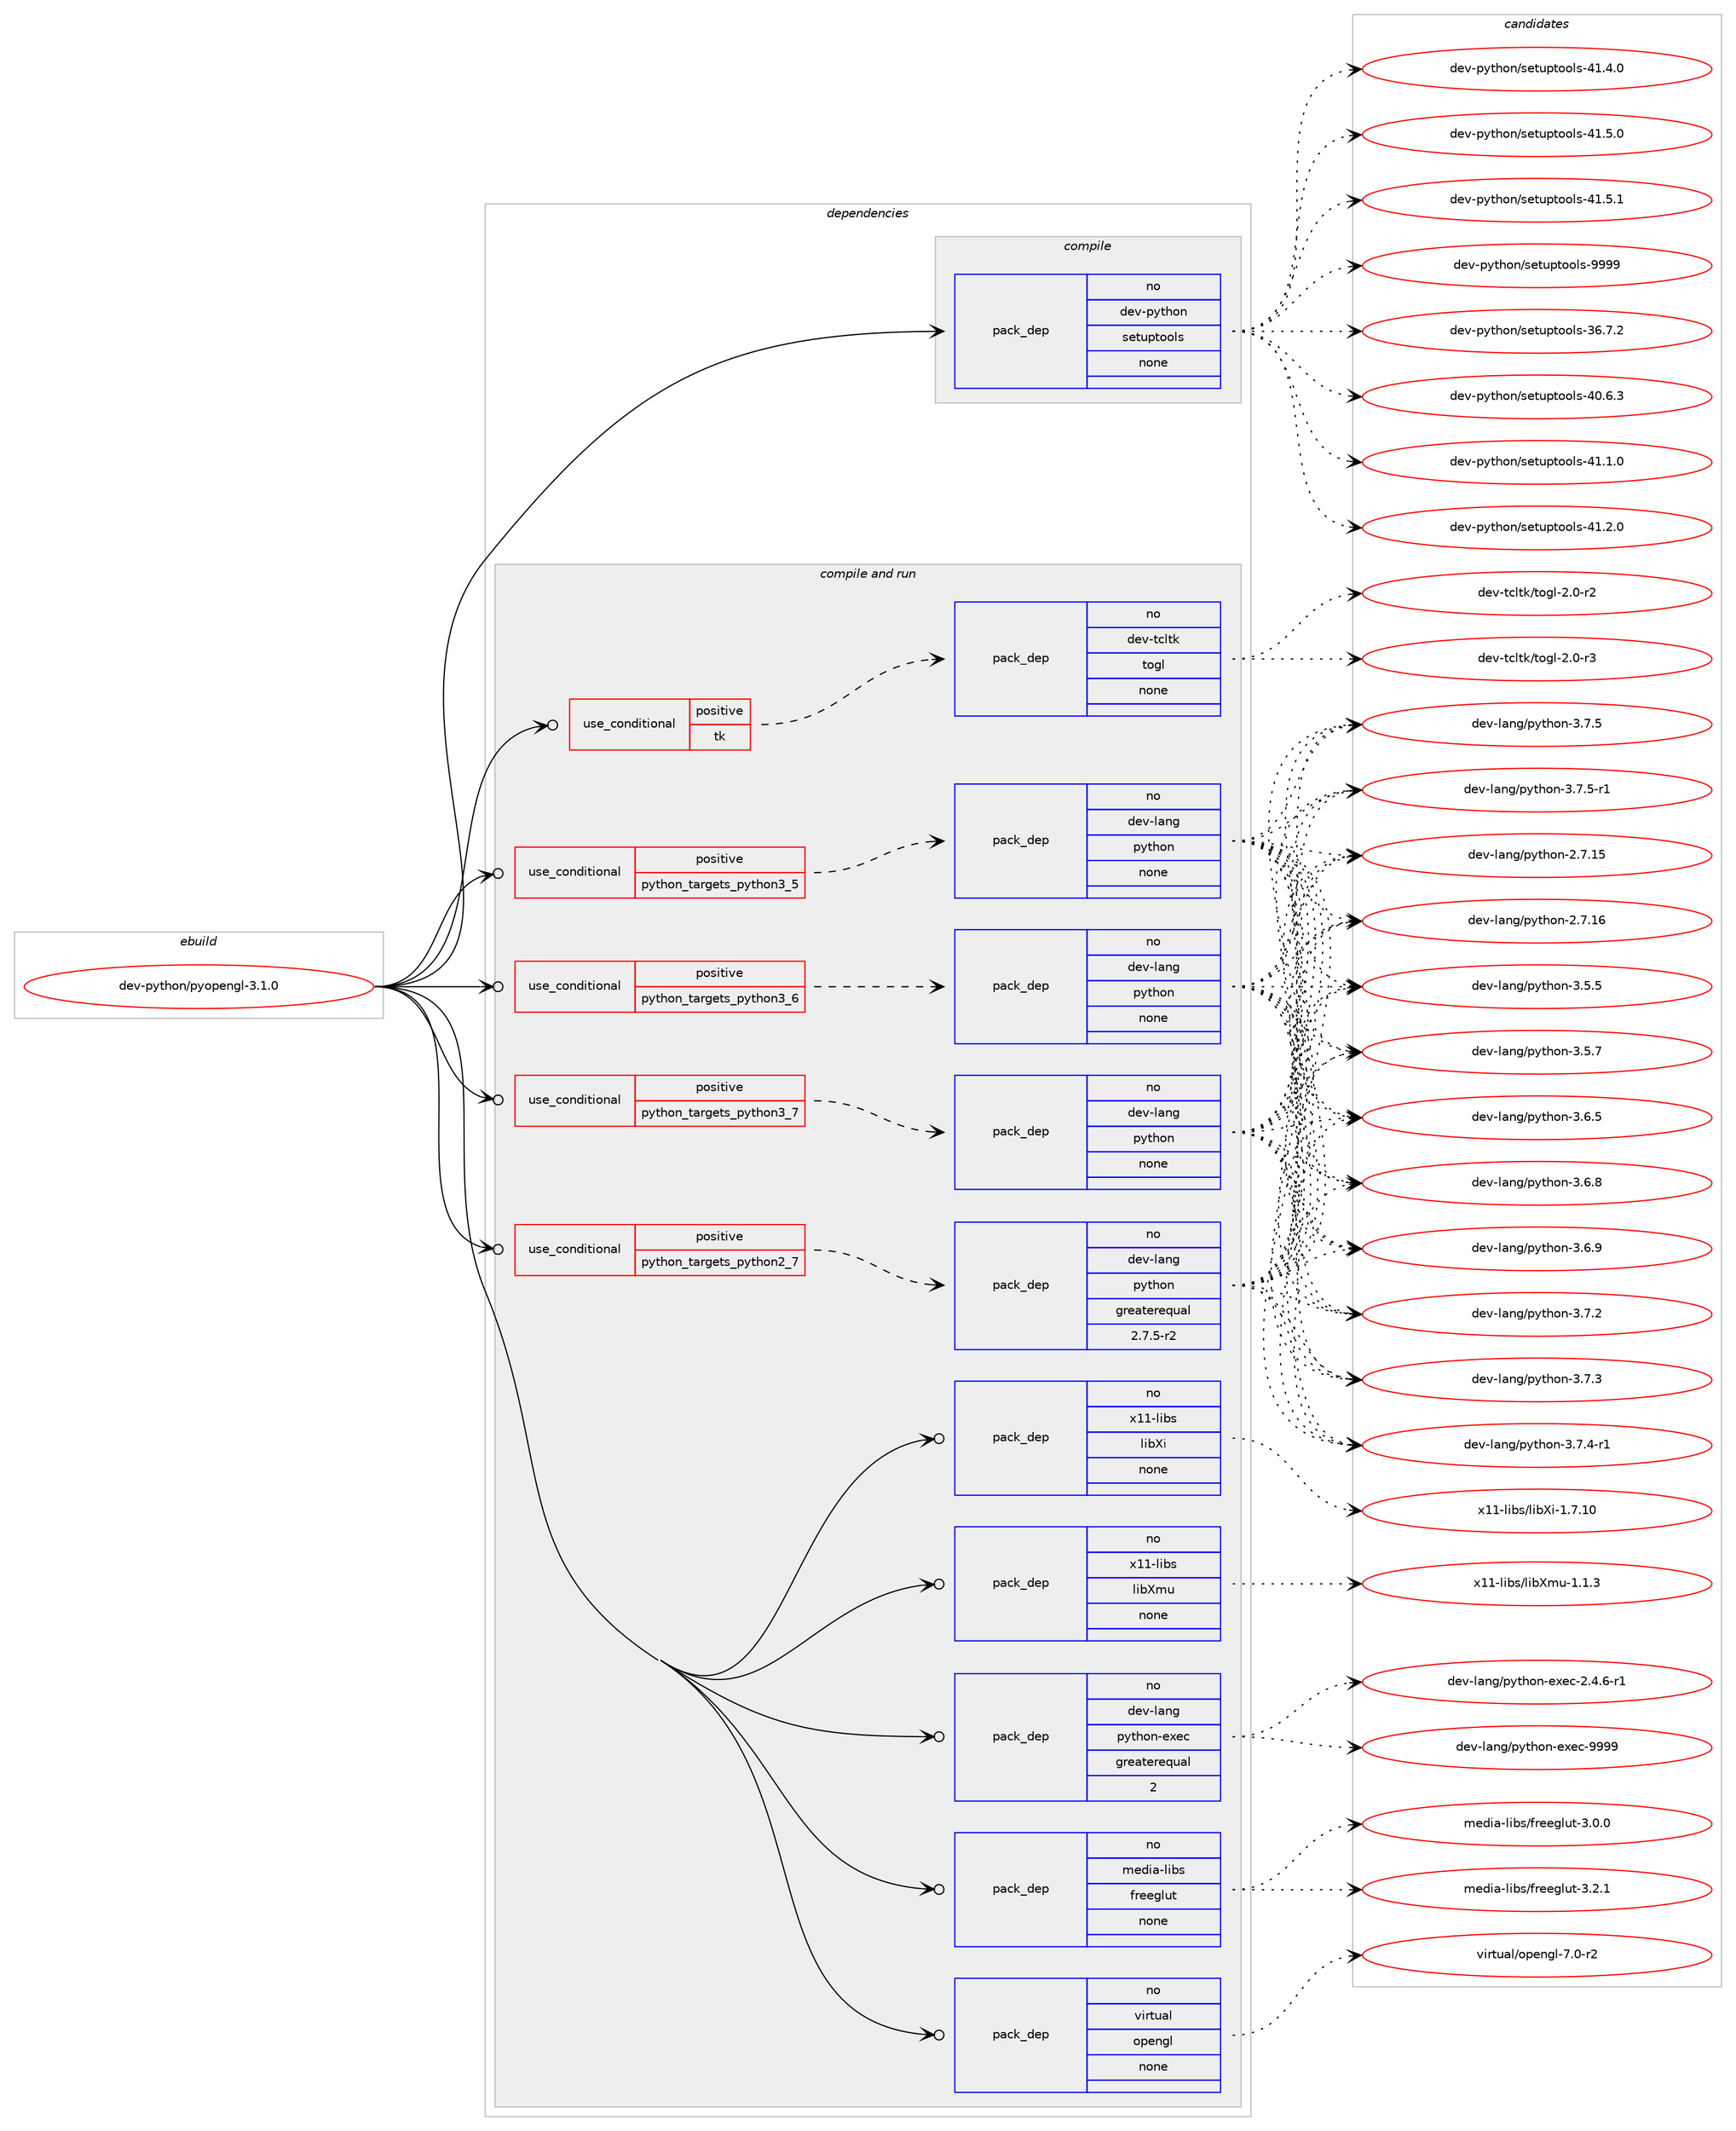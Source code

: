 digraph prolog {

# *************
# Graph options
# *************

newrank=true;
concentrate=true;
compound=true;
graph [rankdir=LR,fontname=Helvetica,fontsize=10,ranksep=1.5];#, ranksep=2.5, nodesep=0.2];
edge  [arrowhead=vee];
node  [fontname=Helvetica,fontsize=10];

# **********
# The ebuild
# **********

subgraph cluster_leftcol {
color=gray;
rank=same;
label=<<i>ebuild</i>>;
id [label="dev-python/pyopengl-3.1.0", color=red, width=4, href="../dev-python/pyopengl-3.1.0.svg"];
}

# ****************
# The dependencies
# ****************

subgraph cluster_midcol {
color=gray;
label=<<i>dependencies</i>>;
subgraph cluster_compile {
fillcolor="#eeeeee";
style=filled;
label=<<i>compile</i>>;
subgraph pack469144 {
dependency627378 [label=<<TABLE BORDER="0" CELLBORDER="1" CELLSPACING="0" CELLPADDING="4" WIDTH="220"><TR><TD ROWSPAN="6" CELLPADDING="30">pack_dep</TD></TR><TR><TD WIDTH="110">no</TD></TR><TR><TD>dev-python</TD></TR><TR><TD>setuptools</TD></TR><TR><TD>none</TD></TR><TR><TD></TD></TR></TABLE>>, shape=none, color=blue];
}
id:e -> dependency627378:w [weight=20,style="solid",arrowhead="vee"];
}
subgraph cluster_compileandrun {
fillcolor="#eeeeee";
style=filled;
label=<<i>compile and run</i>>;
subgraph cond146385 {
dependency627379 [label=<<TABLE BORDER="0" CELLBORDER="1" CELLSPACING="0" CELLPADDING="4"><TR><TD ROWSPAN="3" CELLPADDING="10">use_conditional</TD></TR><TR><TD>positive</TD></TR><TR><TD>python_targets_python2_7</TD></TR></TABLE>>, shape=none, color=red];
subgraph pack469145 {
dependency627380 [label=<<TABLE BORDER="0" CELLBORDER="1" CELLSPACING="0" CELLPADDING="4" WIDTH="220"><TR><TD ROWSPAN="6" CELLPADDING="30">pack_dep</TD></TR><TR><TD WIDTH="110">no</TD></TR><TR><TD>dev-lang</TD></TR><TR><TD>python</TD></TR><TR><TD>greaterequal</TD></TR><TR><TD>2.7.5-r2</TD></TR></TABLE>>, shape=none, color=blue];
}
dependency627379:e -> dependency627380:w [weight=20,style="dashed",arrowhead="vee"];
}
id:e -> dependency627379:w [weight=20,style="solid",arrowhead="odotvee"];
subgraph cond146386 {
dependency627381 [label=<<TABLE BORDER="0" CELLBORDER="1" CELLSPACING="0" CELLPADDING="4"><TR><TD ROWSPAN="3" CELLPADDING="10">use_conditional</TD></TR><TR><TD>positive</TD></TR><TR><TD>python_targets_python3_5</TD></TR></TABLE>>, shape=none, color=red];
subgraph pack469146 {
dependency627382 [label=<<TABLE BORDER="0" CELLBORDER="1" CELLSPACING="0" CELLPADDING="4" WIDTH="220"><TR><TD ROWSPAN="6" CELLPADDING="30">pack_dep</TD></TR><TR><TD WIDTH="110">no</TD></TR><TR><TD>dev-lang</TD></TR><TR><TD>python</TD></TR><TR><TD>none</TD></TR><TR><TD></TD></TR></TABLE>>, shape=none, color=blue];
}
dependency627381:e -> dependency627382:w [weight=20,style="dashed",arrowhead="vee"];
}
id:e -> dependency627381:w [weight=20,style="solid",arrowhead="odotvee"];
subgraph cond146387 {
dependency627383 [label=<<TABLE BORDER="0" CELLBORDER="1" CELLSPACING="0" CELLPADDING="4"><TR><TD ROWSPAN="3" CELLPADDING="10">use_conditional</TD></TR><TR><TD>positive</TD></TR><TR><TD>python_targets_python3_6</TD></TR></TABLE>>, shape=none, color=red];
subgraph pack469147 {
dependency627384 [label=<<TABLE BORDER="0" CELLBORDER="1" CELLSPACING="0" CELLPADDING="4" WIDTH="220"><TR><TD ROWSPAN="6" CELLPADDING="30">pack_dep</TD></TR><TR><TD WIDTH="110">no</TD></TR><TR><TD>dev-lang</TD></TR><TR><TD>python</TD></TR><TR><TD>none</TD></TR><TR><TD></TD></TR></TABLE>>, shape=none, color=blue];
}
dependency627383:e -> dependency627384:w [weight=20,style="dashed",arrowhead="vee"];
}
id:e -> dependency627383:w [weight=20,style="solid",arrowhead="odotvee"];
subgraph cond146388 {
dependency627385 [label=<<TABLE BORDER="0" CELLBORDER="1" CELLSPACING="0" CELLPADDING="4"><TR><TD ROWSPAN="3" CELLPADDING="10">use_conditional</TD></TR><TR><TD>positive</TD></TR><TR><TD>python_targets_python3_7</TD></TR></TABLE>>, shape=none, color=red];
subgraph pack469148 {
dependency627386 [label=<<TABLE BORDER="0" CELLBORDER="1" CELLSPACING="0" CELLPADDING="4" WIDTH="220"><TR><TD ROWSPAN="6" CELLPADDING="30">pack_dep</TD></TR><TR><TD WIDTH="110">no</TD></TR><TR><TD>dev-lang</TD></TR><TR><TD>python</TD></TR><TR><TD>none</TD></TR><TR><TD></TD></TR></TABLE>>, shape=none, color=blue];
}
dependency627385:e -> dependency627386:w [weight=20,style="dashed",arrowhead="vee"];
}
id:e -> dependency627385:w [weight=20,style="solid",arrowhead="odotvee"];
subgraph cond146389 {
dependency627387 [label=<<TABLE BORDER="0" CELLBORDER="1" CELLSPACING="0" CELLPADDING="4"><TR><TD ROWSPAN="3" CELLPADDING="10">use_conditional</TD></TR><TR><TD>positive</TD></TR><TR><TD>tk</TD></TR></TABLE>>, shape=none, color=red];
subgraph pack469149 {
dependency627388 [label=<<TABLE BORDER="0" CELLBORDER="1" CELLSPACING="0" CELLPADDING="4" WIDTH="220"><TR><TD ROWSPAN="6" CELLPADDING="30">pack_dep</TD></TR><TR><TD WIDTH="110">no</TD></TR><TR><TD>dev-tcltk</TD></TR><TR><TD>togl</TD></TR><TR><TD>none</TD></TR><TR><TD></TD></TR></TABLE>>, shape=none, color=blue];
}
dependency627387:e -> dependency627388:w [weight=20,style="dashed",arrowhead="vee"];
}
id:e -> dependency627387:w [weight=20,style="solid",arrowhead="odotvee"];
subgraph pack469150 {
dependency627389 [label=<<TABLE BORDER="0" CELLBORDER="1" CELLSPACING="0" CELLPADDING="4" WIDTH="220"><TR><TD ROWSPAN="6" CELLPADDING="30">pack_dep</TD></TR><TR><TD WIDTH="110">no</TD></TR><TR><TD>dev-lang</TD></TR><TR><TD>python-exec</TD></TR><TR><TD>greaterequal</TD></TR><TR><TD>2</TD></TR></TABLE>>, shape=none, color=blue];
}
id:e -> dependency627389:w [weight=20,style="solid",arrowhead="odotvee"];
subgraph pack469151 {
dependency627390 [label=<<TABLE BORDER="0" CELLBORDER="1" CELLSPACING="0" CELLPADDING="4" WIDTH="220"><TR><TD ROWSPAN="6" CELLPADDING="30">pack_dep</TD></TR><TR><TD WIDTH="110">no</TD></TR><TR><TD>media-libs</TD></TR><TR><TD>freeglut</TD></TR><TR><TD>none</TD></TR><TR><TD></TD></TR></TABLE>>, shape=none, color=blue];
}
id:e -> dependency627390:w [weight=20,style="solid",arrowhead="odotvee"];
subgraph pack469152 {
dependency627391 [label=<<TABLE BORDER="0" CELLBORDER="1" CELLSPACING="0" CELLPADDING="4" WIDTH="220"><TR><TD ROWSPAN="6" CELLPADDING="30">pack_dep</TD></TR><TR><TD WIDTH="110">no</TD></TR><TR><TD>virtual</TD></TR><TR><TD>opengl</TD></TR><TR><TD>none</TD></TR><TR><TD></TD></TR></TABLE>>, shape=none, color=blue];
}
id:e -> dependency627391:w [weight=20,style="solid",arrowhead="odotvee"];
subgraph pack469153 {
dependency627392 [label=<<TABLE BORDER="0" CELLBORDER="1" CELLSPACING="0" CELLPADDING="4" WIDTH="220"><TR><TD ROWSPAN="6" CELLPADDING="30">pack_dep</TD></TR><TR><TD WIDTH="110">no</TD></TR><TR><TD>x11-libs</TD></TR><TR><TD>libXi</TD></TR><TR><TD>none</TD></TR><TR><TD></TD></TR></TABLE>>, shape=none, color=blue];
}
id:e -> dependency627392:w [weight=20,style="solid",arrowhead="odotvee"];
subgraph pack469154 {
dependency627393 [label=<<TABLE BORDER="0" CELLBORDER="1" CELLSPACING="0" CELLPADDING="4" WIDTH="220"><TR><TD ROWSPAN="6" CELLPADDING="30">pack_dep</TD></TR><TR><TD WIDTH="110">no</TD></TR><TR><TD>x11-libs</TD></TR><TR><TD>libXmu</TD></TR><TR><TD>none</TD></TR><TR><TD></TD></TR></TABLE>>, shape=none, color=blue];
}
id:e -> dependency627393:w [weight=20,style="solid",arrowhead="odotvee"];
}
subgraph cluster_run {
fillcolor="#eeeeee";
style=filled;
label=<<i>run</i>>;
}
}

# **************
# The candidates
# **************

subgraph cluster_choices {
rank=same;
color=gray;
label=<<i>candidates</i>>;

subgraph choice469144 {
color=black;
nodesep=1;
choice100101118451121211161041111104711510111611711211611111110811545515446554650 [label="dev-python/setuptools-36.7.2", color=red, width=4,href="../dev-python/setuptools-36.7.2.svg"];
choice100101118451121211161041111104711510111611711211611111110811545524846544651 [label="dev-python/setuptools-40.6.3", color=red, width=4,href="../dev-python/setuptools-40.6.3.svg"];
choice100101118451121211161041111104711510111611711211611111110811545524946494648 [label="dev-python/setuptools-41.1.0", color=red, width=4,href="../dev-python/setuptools-41.1.0.svg"];
choice100101118451121211161041111104711510111611711211611111110811545524946504648 [label="dev-python/setuptools-41.2.0", color=red, width=4,href="../dev-python/setuptools-41.2.0.svg"];
choice100101118451121211161041111104711510111611711211611111110811545524946524648 [label="dev-python/setuptools-41.4.0", color=red, width=4,href="../dev-python/setuptools-41.4.0.svg"];
choice100101118451121211161041111104711510111611711211611111110811545524946534648 [label="dev-python/setuptools-41.5.0", color=red, width=4,href="../dev-python/setuptools-41.5.0.svg"];
choice100101118451121211161041111104711510111611711211611111110811545524946534649 [label="dev-python/setuptools-41.5.1", color=red, width=4,href="../dev-python/setuptools-41.5.1.svg"];
choice10010111845112121116104111110471151011161171121161111111081154557575757 [label="dev-python/setuptools-9999", color=red, width=4,href="../dev-python/setuptools-9999.svg"];
dependency627378:e -> choice100101118451121211161041111104711510111611711211611111110811545515446554650:w [style=dotted,weight="100"];
dependency627378:e -> choice100101118451121211161041111104711510111611711211611111110811545524846544651:w [style=dotted,weight="100"];
dependency627378:e -> choice100101118451121211161041111104711510111611711211611111110811545524946494648:w [style=dotted,weight="100"];
dependency627378:e -> choice100101118451121211161041111104711510111611711211611111110811545524946504648:w [style=dotted,weight="100"];
dependency627378:e -> choice100101118451121211161041111104711510111611711211611111110811545524946524648:w [style=dotted,weight="100"];
dependency627378:e -> choice100101118451121211161041111104711510111611711211611111110811545524946534648:w [style=dotted,weight="100"];
dependency627378:e -> choice100101118451121211161041111104711510111611711211611111110811545524946534649:w [style=dotted,weight="100"];
dependency627378:e -> choice10010111845112121116104111110471151011161171121161111111081154557575757:w [style=dotted,weight="100"];
}
subgraph choice469145 {
color=black;
nodesep=1;
choice10010111845108971101034711212111610411111045504655464953 [label="dev-lang/python-2.7.15", color=red, width=4,href="../dev-lang/python-2.7.15.svg"];
choice10010111845108971101034711212111610411111045504655464954 [label="dev-lang/python-2.7.16", color=red, width=4,href="../dev-lang/python-2.7.16.svg"];
choice100101118451089711010347112121116104111110455146534653 [label="dev-lang/python-3.5.5", color=red, width=4,href="../dev-lang/python-3.5.5.svg"];
choice100101118451089711010347112121116104111110455146534655 [label="dev-lang/python-3.5.7", color=red, width=4,href="../dev-lang/python-3.5.7.svg"];
choice100101118451089711010347112121116104111110455146544653 [label="dev-lang/python-3.6.5", color=red, width=4,href="../dev-lang/python-3.6.5.svg"];
choice100101118451089711010347112121116104111110455146544656 [label="dev-lang/python-3.6.8", color=red, width=4,href="../dev-lang/python-3.6.8.svg"];
choice100101118451089711010347112121116104111110455146544657 [label="dev-lang/python-3.6.9", color=red, width=4,href="../dev-lang/python-3.6.9.svg"];
choice100101118451089711010347112121116104111110455146554650 [label="dev-lang/python-3.7.2", color=red, width=4,href="../dev-lang/python-3.7.2.svg"];
choice100101118451089711010347112121116104111110455146554651 [label="dev-lang/python-3.7.3", color=red, width=4,href="../dev-lang/python-3.7.3.svg"];
choice1001011184510897110103471121211161041111104551465546524511449 [label="dev-lang/python-3.7.4-r1", color=red, width=4,href="../dev-lang/python-3.7.4-r1.svg"];
choice100101118451089711010347112121116104111110455146554653 [label="dev-lang/python-3.7.5", color=red, width=4,href="../dev-lang/python-3.7.5.svg"];
choice1001011184510897110103471121211161041111104551465546534511449 [label="dev-lang/python-3.7.5-r1", color=red, width=4,href="../dev-lang/python-3.7.5-r1.svg"];
dependency627380:e -> choice10010111845108971101034711212111610411111045504655464953:w [style=dotted,weight="100"];
dependency627380:e -> choice10010111845108971101034711212111610411111045504655464954:w [style=dotted,weight="100"];
dependency627380:e -> choice100101118451089711010347112121116104111110455146534653:w [style=dotted,weight="100"];
dependency627380:e -> choice100101118451089711010347112121116104111110455146534655:w [style=dotted,weight="100"];
dependency627380:e -> choice100101118451089711010347112121116104111110455146544653:w [style=dotted,weight="100"];
dependency627380:e -> choice100101118451089711010347112121116104111110455146544656:w [style=dotted,weight="100"];
dependency627380:e -> choice100101118451089711010347112121116104111110455146544657:w [style=dotted,weight="100"];
dependency627380:e -> choice100101118451089711010347112121116104111110455146554650:w [style=dotted,weight="100"];
dependency627380:e -> choice100101118451089711010347112121116104111110455146554651:w [style=dotted,weight="100"];
dependency627380:e -> choice1001011184510897110103471121211161041111104551465546524511449:w [style=dotted,weight="100"];
dependency627380:e -> choice100101118451089711010347112121116104111110455146554653:w [style=dotted,weight="100"];
dependency627380:e -> choice1001011184510897110103471121211161041111104551465546534511449:w [style=dotted,weight="100"];
}
subgraph choice469146 {
color=black;
nodesep=1;
choice10010111845108971101034711212111610411111045504655464953 [label="dev-lang/python-2.7.15", color=red, width=4,href="../dev-lang/python-2.7.15.svg"];
choice10010111845108971101034711212111610411111045504655464954 [label="dev-lang/python-2.7.16", color=red, width=4,href="../dev-lang/python-2.7.16.svg"];
choice100101118451089711010347112121116104111110455146534653 [label="dev-lang/python-3.5.5", color=red, width=4,href="../dev-lang/python-3.5.5.svg"];
choice100101118451089711010347112121116104111110455146534655 [label="dev-lang/python-3.5.7", color=red, width=4,href="../dev-lang/python-3.5.7.svg"];
choice100101118451089711010347112121116104111110455146544653 [label="dev-lang/python-3.6.5", color=red, width=4,href="../dev-lang/python-3.6.5.svg"];
choice100101118451089711010347112121116104111110455146544656 [label="dev-lang/python-3.6.8", color=red, width=4,href="../dev-lang/python-3.6.8.svg"];
choice100101118451089711010347112121116104111110455146544657 [label="dev-lang/python-3.6.9", color=red, width=4,href="../dev-lang/python-3.6.9.svg"];
choice100101118451089711010347112121116104111110455146554650 [label="dev-lang/python-3.7.2", color=red, width=4,href="../dev-lang/python-3.7.2.svg"];
choice100101118451089711010347112121116104111110455146554651 [label="dev-lang/python-3.7.3", color=red, width=4,href="../dev-lang/python-3.7.3.svg"];
choice1001011184510897110103471121211161041111104551465546524511449 [label="dev-lang/python-3.7.4-r1", color=red, width=4,href="../dev-lang/python-3.7.4-r1.svg"];
choice100101118451089711010347112121116104111110455146554653 [label="dev-lang/python-3.7.5", color=red, width=4,href="../dev-lang/python-3.7.5.svg"];
choice1001011184510897110103471121211161041111104551465546534511449 [label="dev-lang/python-3.7.5-r1", color=red, width=4,href="../dev-lang/python-3.7.5-r1.svg"];
dependency627382:e -> choice10010111845108971101034711212111610411111045504655464953:w [style=dotted,weight="100"];
dependency627382:e -> choice10010111845108971101034711212111610411111045504655464954:w [style=dotted,weight="100"];
dependency627382:e -> choice100101118451089711010347112121116104111110455146534653:w [style=dotted,weight="100"];
dependency627382:e -> choice100101118451089711010347112121116104111110455146534655:w [style=dotted,weight="100"];
dependency627382:e -> choice100101118451089711010347112121116104111110455146544653:w [style=dotted,weight="100"];
dependency627382:e -> choice100101118451089711010347112121116104111110455146544656:w [style=dotted,weight="100"];
dependency627382:e -> choice100101118451089711010347112121116104111110455146544657:w [style=dotted,weight="100"];
dependency627382:e -> choice100101118451089711010347112121116104111110455146554650:w [style=dotted,weight="100"];
dependency627382:e -> choice100101118451089711010347112121116104111110455146554651:w [style=dotted,weight="100"];
dependency627382:e -> choice1001011184510897110103471121211161041111104551465546524511449:w [style=dotted,weight="100"];
dependency627382:e -> choice100101118451089711010347112121116104111110455146554653:w [style=dotted,weight="100"];
dependency627382:e -> choice1001011184510897110103471121211161041111104551465546534511449:w [style=dotted,weight="100"];
}
subgraph choice469147 {
color=black;
nodesep=1;
choice10010111845108971101034711212111610411111045504655464953 [label="dev-lang/python-2.7.15", color=red, width=4,href="../dev-lang/python-2.7.15.svg"];
choice10010111845108971101034711212111610411111045504655464954 [label="dev-lang/python-2.7.16", color=red, width=4,href="../dev-lang/python-2.7.16.svg"];
choice100101118451089711010347112121116104111110455146534653 [label="dev-lang/python-3.5.5", color=red, width=4,href="../dev-lang/python-3.5.5.svg"];
choice100101118451089711010347112121116104111110455146534655 [label="dev-lang/python-3.5.7", color=red, width=4,href="../dev-lang/python-3.5.7.svg"];
choice100101118451089711010347112121116104111110455146544653 [label="dev-lang/python-3.6.5", color=red, width=4,href="../dev-lang/python-3.6.5.svg"];
choice100101118451089711010347112121116104111110455146544656 [label="dev-lang/python-3.6.8", color=red, width=4,href="../dev-lang/python-3.6.8.svg"];
choice100101118451089711010347112121116104111110455146544657 [label="dev-lang/python-3.6.9", color=red, width=4,href="../dev-lang/python-3.6.9.svg"];
choice100101118451089711010347112121116104111110455146554650 [label="dev-lang/python-3.7.2", color=red, width=4,href="../dev-lang/python-3.7.2.svg"];
choice100101118451089711010347112121116104111110455146554651 [label="dev-lang/python-3.7.3", color=red, width=4,href="../dev-lang/python-3.7.3.svg"];
choice1001011184510897110103471121211161041111104551465546524511449 [label="dev-lang/python-3.7.4-r1", color=red, width=4,href="../dev-lang/python-3.7.4-r1.svg"];
choice100101118451089711010347112121116104111110455146554653 [label="dev-lang/python-3.7.5", color=red, width=4,href="../dev-lang/python-3.7.5.svg"];
choice1001011184510897110103471121211161041111104551465546534511449 [label="dev-lang/python-3.7.5-r1", color=red, width=4,href="../dev-lang/python-3.7.5-r1.svg"];
dependency627384:e -> choice10010111845108971101034711212111610411111045504655464953:w [style=dotted,weight="100"];
dependency627384:e -> choice10010111845108971101034711212111610411111045504655464954:w [style=dotted,weight="100"];
dependency627384:e -> choice100101118451089711010347112121116104111110455146534653:w [style=dotted,weight="100"];
dependency627384:e -> choice100101118451089711010347112121116104111110455146534655:w [style=dotted,weight="100"];
dependency627384:e -> choice100101118451089711010347112121116104111110455146544653:w [style=dotted,weight="100"];
dependency627384:e -> choice100101118451089711010347112121116104111110455146544656:w [style=dotted,weight="100"];
dependency627384:e -> choice100101118451089711010347112121116104111110455146544657:w [style=dotted,weight="100"];
dependency627384:e -> choice100101118451089711010347112121116104111110455146554650:w [style=dotted,weight="100"];
dependency627384:e -> choice100101118451089711010347112121116104111110455146554651:w [style=dotted,weight="100"];
dependency627384:e -> choice1001011184510897110103471121211161041111104551465546524511449:w [style=dotted,weight="100"];
dependency627384:e -> choice100101118451089711010347112121116104111110455146554653:w [style=dotted,weight="100"];
dependency627384:e -> choice1001011184510897110103471121211161041111104551465546534511449:w [style=dotted,weight="100"];
}
subgraph choice469148 {
color=black;
nodesep=1;
choice10010111845108971101034711212111610411111045504655464953 [label="dev-lang/python-2.7.15", color=red, width=4,href="../dev-lang/python-2.7.15.svg"];
choice10010111845108971101034711212111610411111045504655464954 [label="dev-lang/python-2.7.16", color=red, width=4,href="../dev-lang/python-2.7.16.svg"];
choice100101118451089711010347112121116104111110455146534653 [label="dev-lang/python-3.5.5", color=red, width=4,href="../dev-lang/python-3.5.5.svg"];
choice100101118451089711010347112121116104111110455146534655 [label="dev-lang/python-3.5.7", color=red, width=4,href="../dev-lang/python-3.5.7.svg"];
choice100101118451089711010347112121116104111110455146544653 [label="dev-lang/python-3.6.5", color=red, width=4,href="../dev-lang/python-3.6.5.svg"];
choice100101118451089711010347112121116104111110455146544656 [label="dev-lang/python-3.6.8", color=red, width=4,href="../dev-lang/python-3.6.8.svg"];
choice100101118451089711010347112121116104111110455146544657 [label="dev-lang/python-3.6.9", color=red, width=4,href="../dev-lang/python-3.6.9.svg"];
choice100101118451089711010347112121116104111110455146554650 [label="dev-lang/python-3.7.2", color=red, width=4,href="../dev-lang/python-3.7.2.svg"];
choice100101118451089711010347112121116104111110455146554651 [label="dev-lang/python-3.7.3", color=red, width=4,href="../dev-lang/python-3.7.3.svg"];
choice1001011184510897110103471121211161041111104551465546524511449 [label="dev-lang/python-3.7.4-r1", color=red, width=4,href="../dev-lang/python-3.7.4-r1.svg"];
choice100101118451089711010347112121116104111110455146554653 [label="dev-lang/python-3.7.5", color=red, width=4,href="../dev-lang/python-3.7.5.svg"];
choice1001011184510897110103471121211161041111104551465546534511449 [label="dev-lang/python-3.7.5-r1", color=red, width=4,href="../dev-lang/python-3.7.5-r1.svg"];
dependency627386:e -> choice10010111845108971101034711212111610411111045504655464953:w [style=dotted,weight="100"];
dependency627386:e -> choice10010111845108971101034711212111610411111045504655464954:w [style=dotted,weight="100"];
dependency627386:e -> choice100101118451089711010347112121116104111110455146534653:w [style=dotted,weight="100"];
dependency627386:e -> choice100101118451089711010347112121116104111110455146534655:w [style=dotted,weight="100"];
dependency627386:e -> choice100101118451089711010347112121116104111110455146544653:w [style=dotted,weight="100"];
dependency627386:e -> choice100101118451089711010347112121116104111110455146544656:w [style=dotted,weight="100"];
dependency627386:e -> choice100101118451089711010347112121116104111110455146544657:w [style=dotted,weight="100"];
dependency627386:e -> choice100101118451089711010347112121116104111110455146554650:w [style=dotted,weight="100"];
dependency627386:e -> choice100101118451089711010347112121116104111110455146554651:w [style=dotted,weight="100"];
dependency627386:e -> choice1001011184510897110103471121211161041111104551465546524511449:w [style=dotted,weight="100"];
dependency627386:e -> choice100101118451089711010347112121116104111110455146554653:w [style=dotted,weight="100"];
dependency627386:e -> choice1001011184510897110103471121211161041111104551465546534511449:w [style=dotted,weight="100"];
}
subgraph choice469149 {
color=black;
nodesep=1;
choice100101118451169910811610747116111103108455046484511450 [label="dev-tcltk/togl-2.0-r2", color=red, width=4,href="../dev-tcltk/togl-2.0-r2.svg"];
choice100101118451169910811610747116111103108455046484511451 [label="dev-tcltk/togl-2.0-r3", color=red, width=4,href="../dev-tcltk/togl-2.0-r3.svg"];
dependency627388:e -> choice100101118451169910811610747116111103108455046484511450:w [style=dotted,weight="100"];
dependency627388:e -> choice100101118451169910811610747116111103108455046484511451:w [style=dotted,weight="100"];
}
subgraph choice469150 {
color=black;
nodesep=1;
choice10010111845108971101034711212111610411111045101120101994550465246544511449 [label="dev-lang/python-exec-2.4.6-r1", color=red, width=4,href="../dev-lang/python-exec-2.4.6-r1.svg"];
choice10010111845108971101034711212111610411111045101120101994557575757 [label="dev-lang/python-exec-9999", color=red, width=4,href="../dev-lang/python-exec-9999.svg"];
dependency627389:e -> choice10010111845108971101034711212111610411111045101120101994550465246544511449:w [style=dotted,weight="100"];
dependency627389:e -> choice10010111845108971101034711212111610411111045101120101994557575757:w [style=dotted,weight="100"];
}
subgraph choice469151 {
color=black;
nodesep=1;
choice10910110010597451081059811547102114101101103108117116455146484648 [label="media-libs/freeglut-3.0.0", color=red, width=4,href="../media-libs/freeglut-3.0.0.svg"];
choice10910110010597451081059811547102114101101103108117116455146504649 [label="media-libs/freeglut-3.2.1", color=red, width=4,href="../media-libs/freeglut-3.2.1.svg"];
dependency627390:e -> choice10910110010597451081059811547102114101101103108117116455146484648:w [style=dotted,weight="100"];
dependency627390:e -> choice10910110010597451081059811547102114101101103108117116455146504649:w [style=dotted,weight="100"];
}
subgraph choice469152 {
color=black;
nodesep=1;
choice1181051141161179710847111112101110103108455546484511450 [label="virtual/opengl-7.0-r2", color=red, width=4,href="../virtual/opengl-7.0-r2.svg"];
dependency627391:e -> choice1181051141161179710847111112101110103108455546484511450:w [style=dotted,weight="100"];
}
subgraph choice469153 {
color=black;
nodesep=1;
choice1204949451081059811547108105988810545494655464948 [label="x11-libs/libXi-1.7.10", color=red, width=4,href="../x11-libs/libXi-1.7.10.svg"];
dependency627392:e -> choice1204949451081059811547108105988810545494655464948:w [style=dotted,weight="100"];
}
subgraph choice469154 {
color=black;
nodesep=1;
choice12049494510810598115471081059888109117454946494651 [label="x11-libs/libXmu-1.1.3", color=red, width=4,href="../x11-libs/libXmu-1.1.3.svg"];
dependency627393:e -> choice12049494510810598115471081059888109117454946494651:w [style=dotted,weight="100"];
}
}

}

